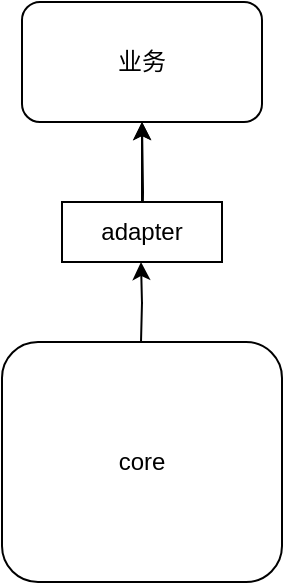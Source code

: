<mxfile version="14.8.4" type="device"><diagram id="UohET5OzXA8M7jmice3z" name="Page-1"><mxGraphModel dx="691" dy="362" grid="1" gridSize="10" guides="1" tooltips="1" connect="1" arrows="1" fold="1" page="1" pageScale="1" pageWidth="827" pageHeight="1169" math="0" shadow="0"><root><mxCell id="0"/><mxCell id="1" parent="0"/><mxCell id="rBNRD67t5QWCC56UY1x5-3" value="" style="edgeStyle=orthogonalEdgeStyle;rounded=0;orthogonalLoop=1;jettySize=auto;html=1;" edge="1" parent="1" target="rBNRD67t5QWCC56UY1x5-2"><mxGeometry relative="1" as="geometry"><mxPoint x="320" y="150" as="sourcePoint"/></mxGeometry></mxCell><mxCell id="rBNRD67t5QWCC56UY1x5-1" value="core" style="rounded=1;whiteSpace=wrap;html=1;" vertex="1" parent="1"><mxGeometry x="250" y="190" width="140" height="120" as="geometry"/></mxCell><mxCell id="rBNRD67t5QWCC56UY1x5-2" value="业务" style="rounded=1;whiteSpace=wrap;html=1;" vertex="1" parent="1"><mxGeometry x="260" y="20" width="120" height="60" as="geometry"/></mxCell><mxCell id="rBNRD67t5QWCC56UY1x5-6" value="" style="edgeStyle=orthogonalEdgeStyle;rounded=0;orthogonalLoop=1;jettySize=auto;html=1;" edge="1" parent="1" source="rBNRD67t5QWCC56UY1x5-5" target="rBNRD67t5QWCC56UY1x5-2"><mxGeometry relative="1" as="geometry"/></mxCell><mxCell id="rBNRD67t5QWCC56UY1x5-5" value="adapter" style="rounded=0;whiteSpace=wrap;html=1;" vertex="1" parent="1"><mxGeometry x="280" y="120" width="80" height="30" as="geometry"/></mxCell><mxCell id="rBNRD67t5QWCC56UY1x5-7" value="" style="edgeStyle=orthogonalEdgeStyle;rounded=0;orthogonalLoop=1;jettySize=auto;html=1;" edge="1" parent="1"><mxGeometry relative="1" as="geometry"><mxPoint x="319.5" y="190" as="sourcePoint"/><mxPoint x="319.5" y="150" as="targetPoint"/></mxGeometry></mxCell></root></mxGraphModel></diagram></mxfile>
